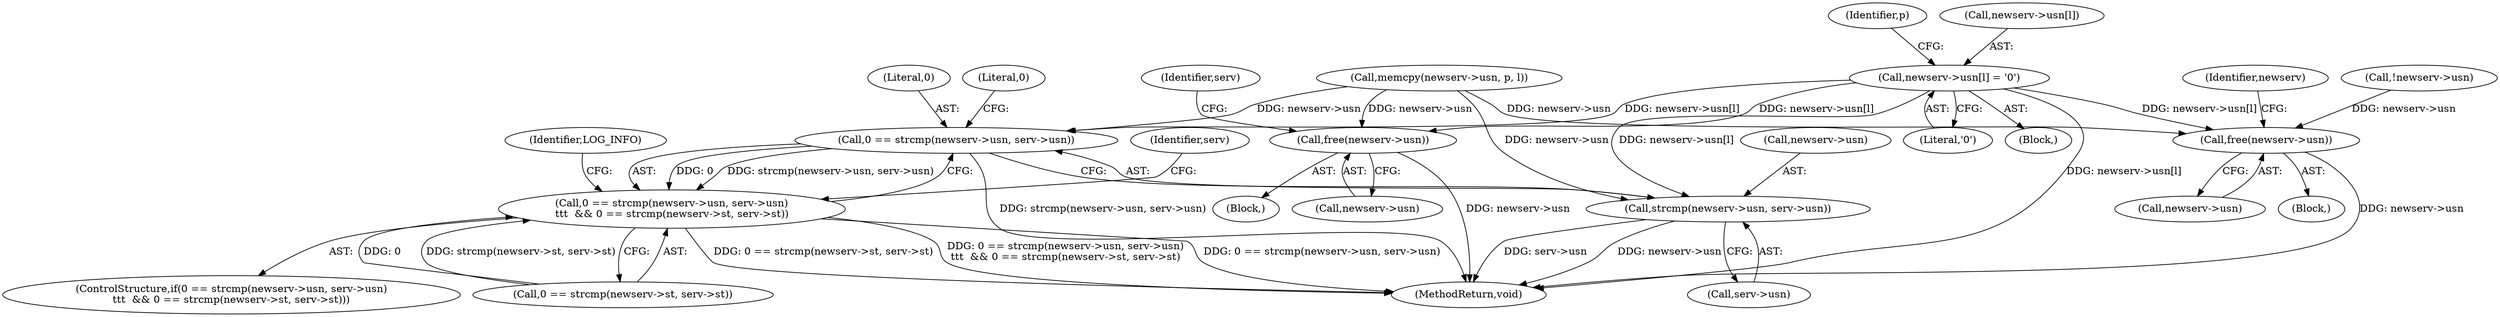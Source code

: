 digraph "0_miniupnp_b238cade9a173c6f751a34acf8ccff838a62aa47@array" {
"1000822" [label="(Call,newserv->usn[l] = '\0')"];
"1000984" [label="(Call,0 == strcmp(newserv->usn, serv->usn))"];
"1000983" [label="(Call,0 == strcmp(newserv->usn, serv->usn)\n\t\t\t  && 0 == strcmp(newserv->st, serv->st))"];
"1000986" [label="(Call,strcmp(newserv->usn, serv->usn))"];
"1001010" [label="(Call,free(newserv->usn))"];
"1001116" [label="(Call,free(newserv->usn))"];
"1001117" [label="(Call,newserv->usn)"];
"1001144" [label="(MethodReturn,void)"];
"1001010" [label="(Call,free(newserv->usn))"];
"1000994" [label="(Literal,0)"];
"1000986" [label="(Call,strcmp(newserv->usn, serv->usn))"];
"1000830" [label="(Identifier,p)"];
"1001011" [label="(Call,newserv->usn)"];
"1001111" [label="(Block,)"];
"1000816" [label="(Call,memcpy(newserv->usn, p, l))"];
"1001122" [label="(Identifier,newserv)"];
"1000975" [label="(Identifier,serv)"];
"1001002" [label="(Block,)"];
"1000822" [label="(Call,newserv->usn[l] = '\0')"];
"1001004" [label="(Identifier,LOG_INFO)"];
"1000983" [label="(Call,0 == strcmp(newserv->usn, serv->usn)\n\t\t\t  && 0 == strcmp(newserv->st, serv->st))"];
"1000828" [label="(Literal,'\0')"];
"1000982" [label="(ControlStructure,if(0 == strcmp(newserv->usn, serv->usn)\n\t\t\t  && 0 == strcmp(newserv->st, serv->st)))"];
"1000987" [label="(Call,newserv->usn)"];
"1000823" [label="(Call,newserv->usn[l])"];
"1000807" [label="(Call,!newserv->usn)"];
"1000984" [label="(Call,0 == strcmp(newserv->usn, serv->usn))"];
"1000990" [label="(Call,serv->usn)"];
"1000993" [label="(Call,0 == strcmp(newserv->st, serv->st))"];
"1001016" [label="(Identifier,serv)"];
"1000985" [label="(Literal,0)"];
"1000257" [label="(Block,)"];
"1001116" [label="(Call,free(newserv->usn))"];
"1000822" -> "1000257"  [label="AST: "];
"1000822" -> "1000828"  [label="CFG: "];
"1000823" -> "1000822"  [label="AST: "];
"1000828" -> "1000822"  [label="AST: "];
"1000830" -> "1000822"  [label="CFG: "];
"1000822" -> "1001144"  [label="DDG: newserv->usn[l]"];
"1000822" -> "1000984"  [label="DDG: newserv->usn[l]"];
"1000822" -> "1000986"  [label="DDG: newserv->usn[l]"];
"1000822" -> "1001010"  [label="DDG: newserv->usn[l]"];
"1000822" -> "1001116"  [label="DDG: newserv->usn[l]"];
"1000984" -> "1000983"  [label="AST: "];
"1000984" -> "1000986"  [label="CFG: "];
"1000985" -> "1000984"  [label="AST: "];
"1000986" -> "1000984"  [label="AST: "];
"1000994" -> "1000984"  [label="CFG: "];
"1000983" -> "1000984"  [label="CFG: "];
"1000984" -> "1001144"  [label="DDG: strcmp(newserv->usn, serv->usn)"];
"1000984" -> "1000983"  [label="DDG: 0"];
"1000984" -> "1000983"  [label="DDG: strcmp(newserv->usn, serv->usn)"];
"1000816" -> "1000984"  [label="DDG: newserv->usn"];
"1000983" -> "1000982"  [label="AST: "];
"1000983" -> "1000993"  [label="CFG: "];
"1000993" -> "1000983"  [label="AST: "];
"1001004" -> "1000983"  [label="CFG: "];
"1000975" -> "1000983"  [label="CFG: "];
"1000983" -> "1001144"  [label="DDG: 0 == strcmp(newserv->usn, serv->usn)"];
"1000983" -> "1001144"  [label="DDG: 0 == strcmp(newserv->st, serv->st)"];
"1000983" -> "1001144"  [label="DDG: 0 == strcmp(newserv->usn, serv->usn)\n\t\t\t  && 0 == strcmp(newserv->st, serv->st)"];
"1000993" -> "1000983"  [label="DDG: 0"];
"1000993" -> "1000983"  [label="DDG: strcmp(newserv->st, serv->st)"];
"1000986" -> "1000990"  [label="CFG: "];
"1000987" -> "1000986"  [label="AST: "];
"1000990" -> "1000986"  [label="AST: "];
"1000986" -> "1001144"  [label="DDG: serv->usn"];
"1000986" -> "1001144"  [label="DDG: newserv->usn"];
"1000816" -> "1000986"  [label="DDG: newserv->usn"];
"1001010" -> "1001002"  [label="AST: "];
"1001010" -> "1001011"  [label="CFG: "];
"1001011" -> "1001010"  [label="AST: "];
"1001016" -> "1001010"  [label="CFG: "];
"1001010" -> "1001144"  [label="DDG: newserv->usn"];
"1000816" -> "1001010"  [label="DDG: newserv->usn"];
"1001116" -> "1001111"  [label="AST: "];
"1001116" -> "1001117"  [label="CFG: "];
"1001117" -> "1001116"  [label="AST: "];
"1001122" -> "1001116"  [label="CFG: "];
"1001116" -> "1001144"  [label="DDG: newserv->usn"];
"1000807" -> "1001116"  [label="DDG: newserv->usn"];
"1000816" -> "1001116"  [label="DDG: newserv->usn"];
}
